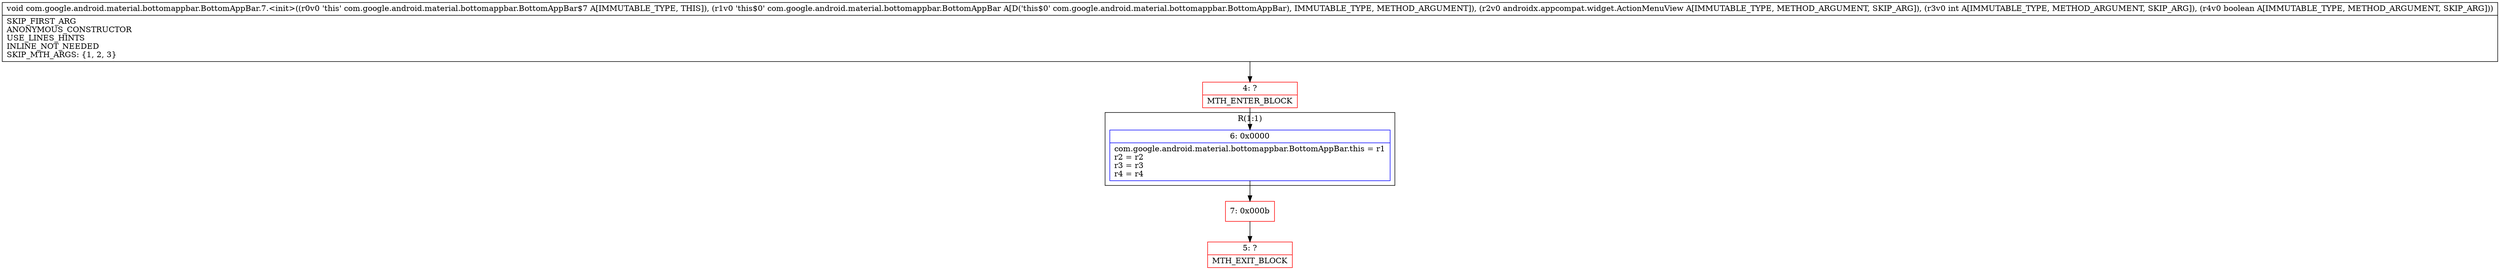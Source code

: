 digraph "CFG forcom.google.android.material.bottomappbar.BottomAppBar.7.\<init\>(Lcom\/google\/android\/material\/bottomappbar\/BottomAppBar;Landroidx\/appcompat\/widget\/ActionMenuView;IZ)V" {
subgraph cluster_Region_1396269161 {
label = "R(1:1)";
node [shape=record,color=blue];
Node_6 [shape=record,label="{6\:\ 0x0000|com.google.android.material.bottomappbar.BottomAppBar.this = r1\lr2 = r2\lr3 = r3\lr4 = r4\l}"];
}
Node_4 [shape=record,color=red,label="{4\:\ ?|MTH_ENTER_BLOCK\l}"];
Node_7 [shape=record,color=red,label="{7\:\ 0x000b}"];
Node_5 [shape=record,color=red,label="{5\:\ ?|MTH_EXIT_BLOCK\l}"];
MethodNode[shape=record,label="{void com.google.android.material.bottomappbar.BottomAppBar.7.\<init\>((r0v0 'this' com.google.android.material.bottomappbar.BottomAppBar$7 A[IMMUTABLE_TYPE, THIS]), (r1v0 'this$0' com.google.android.material.bottomappbar.BottomAppBar A[D('this$0' com.google.android.material.bottomappbar.BottomAppBar), IMMUTABLE_TYPE, METHOD_ARGUMENT]), (r2v0 androidx.appcompat.widget.ActionMenuView A[IMMUTABLE_TYPE, METHOD_ARGUMENT, SKIP_ARG]), (r3v0 int A[IMMUTABLE_TYPE, METHOD_ARGUMENT, SKIP_ARG]), (r4v0 boolean A[IMMUTABLE_TYPE, METHOD_ARGUMENT, SKIP_ARG]))  | SKIP_FIRST_ARG\lANONYMOUS_CONSTRUCTOR\lUSE_LINES_HINTS\lINLINE_NOT_NEEDED\lSKIP_MTH_ARGS: \{1, 2, 3\}\l}"];
MethodNode -> Node_4;Node_6 -> Node_7;
Node_4 -> Node_6;
Node_7 -> Node_5;
}

